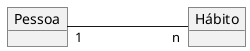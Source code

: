 @startuml mod02ima01
object "Pessoa" as pe
object "Hábito" as ha
left to right direction
pe"1" --- "n"ha
@enduml